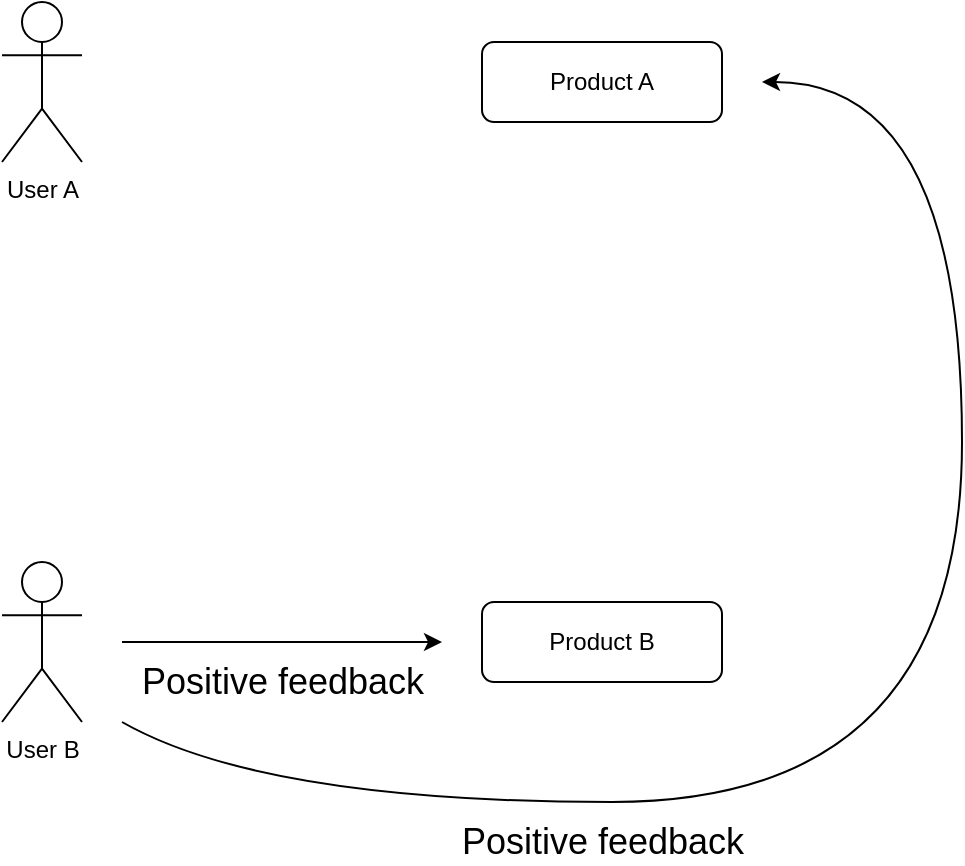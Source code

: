<mxfile version="14.5.8" type="device"><diagram id="C5RBs43oDa-KdzZeNtuy" name="Page-1"><mxGraphModel dx="603" dy="764" grid="1" gridSize="10" guides="1" tooltips="1" connect="1" arrows="1" fold="1" page="1" pageScale="1" pageWidth="827" pageHeight="1169" math="0" shadow="0"><root><mxCell id="WIyWlLk6GJQsqaUBKTNV-0"/><mxCell id="WIyWlLk6GJQsqaUBKTNV-1" parent="WIyWlLk6GJQsqaUBKTNV-0"/><mxCell id="CS3IYslGkxvQx55NJGGq-0" value="User A" style="shape=umlActor;verticalLabelPosition=bottom;verticalAlign=top;html=1;outlineConnect=0;" parent="WIyWlLk6GJQsqaUBKTNV-1" vertex="1"><mxGeometry x="160" y="560" width="40" height="80" as="geometry"/></mxCell><mxCell id="CS3IYslGkxvQx55NJGGq-1" value="Product A" style="rounded=1;whiteSpace=wrap;html=1;fontSize=12;glass=0;strokeWidth=1;shadow=0;" parent="WIyWlLk6GJQsqaUBKTNV-1" vertex="1"><mxGeometry x="400" y="580" width="120" height="40" as="geometry"/></mxCell><mxCell id="CS3IYslGkxvQx55NJGGq-3" value="Product B" style="rounded=1;whiteSpace=wrap;html=1;fontSize=12;glass=0;strokeWidth=1;shadow=0;" parent="WIyWlLk6GJQsqaUBKTNV-1" vertex="1"><mxGeometry x="400" y="860" width="120" height="40" as="geometry"/></mxCell><mxCell id="gbbnyLF1sBVkMkVMxLJ8-0" value="User B" style="shape=umlActor;verticalLabelPosition=bottom;verticalAlign=top;html=1;outlineConnect=0;" parent="WIyWlLk6GJQsqaUBKTNV-1" vertex="1"><mxGeometry x="160" y="840" width="40" height="80" as="geometry"/></mxCell><mxCell id="gbbnyLF1sBVkMkVMxLJ8-2" value="&lt;span style=&quot;font-size: 18px&quot;&gt;Positive feedback&lt;/span&gt;" style="text;html=1;align=center;verticalAlign=middle;resizable=0;points=[];autosize=1;" parent="WIyWlLk6GJQsqaUBKTNV-1" vertex="1"><mxGeometry x="380" y="970" width="160" height="20" as="geometry"/></mxCell><mxCell id="gbbnyLF1sBVkMkVMxLJ8-3" value="" style="endArrow=classic;html=1;" parent="WIyWlLk6GJQsqaUBKTNV-1" edge="1"><mxGeometry width="50" height="50" relative="1" as="geometry"><mxPoint x="220" y="880" as="sourcePoint"/><mxPoint x="380" y="880" as="targetPoint"/></mxGeometry></mxCell><mxCell id="gbbnyLF1sBVkMkVMxLJ8-4" value="&lt;span style=&quot;font-size: 18px&quot;&gt;Positive feedback&lt;/span&gt;" style="text;html=1;align=center;verticalAlign=middle;resizable=0;points=[];autosize=1;" parent="WIyWlLk6GJQsqaUBKTNV-1" vertex="1"><mxGeometry x="220" y="890" width="160" height="20" as="geometry"/></mxCell><mxCell id="gbbnyLF1sBVkMkVMxLJ8-8" value="" style="curved=1;endArrow=classic;html=1;" parent="WIyWlLk6GJQsqaUBKTNV-1" edge="1"><mxGeometry width="50" height="50" relative="1" as="geometry"><mxPoint x="220" y="920" as="sourcePoint"/><mxPoint x="540" y="600" as="targetPoint"/><Array as="points"><mxPoint x="290" y="960"/><mxPoint x="640" y="960"/><mxPoint x="640" y="600"/></Array></mxGeometry></mxCell></root></mxGraphModel></diagram></mxfile>